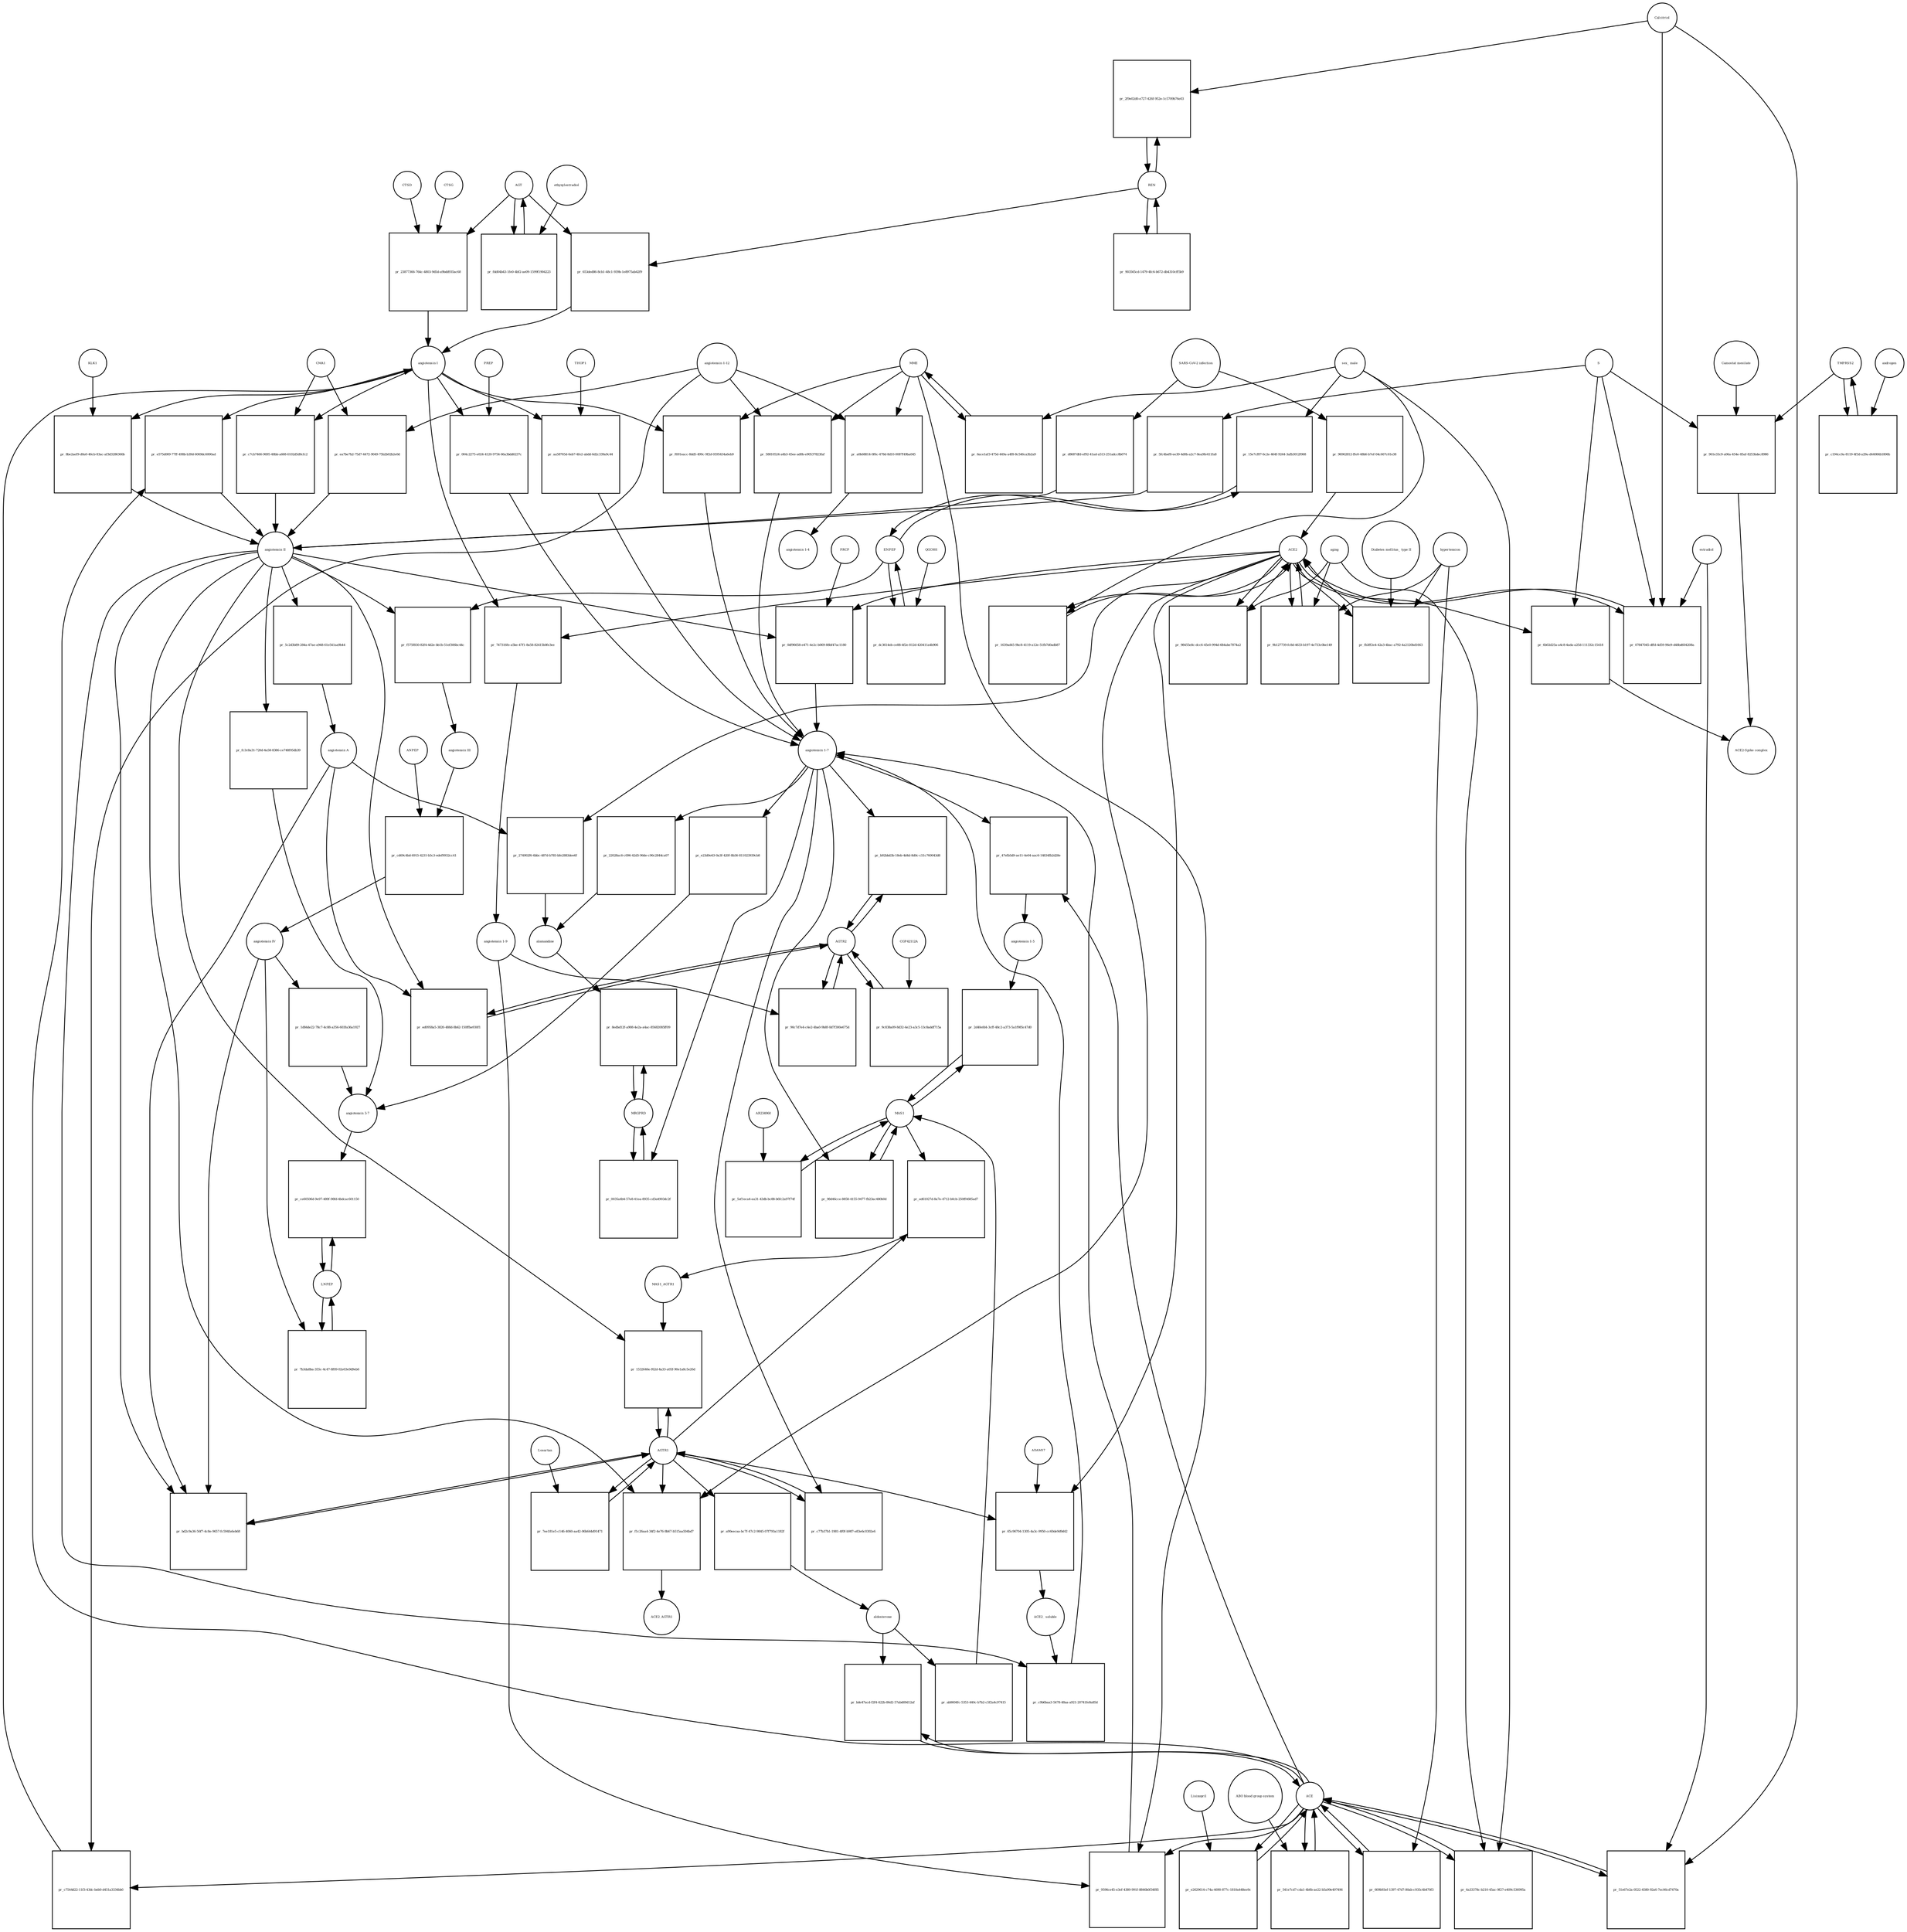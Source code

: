 strict digraph  {
"angiotensin I" [annotation="urn_miriam_obo.chebi_CHEBI%3A2718", bipartite=0, cls="simple chemical", fontsize=4, label="angiotensin I", shape=circle];
"pr_e575d009-77ff-498b-b39d-6069dc6000ad" [annotation="", bipartite=1, cls=process, fontsize=4, label="pr_e575d009-77ff-498b-b39d-6069dc6000ad", shape=square];
"angiotensin II" [annotation="urn_miriam_obo.chebi_CHEBI%3A48432", bipartite=0, cls="simple chemical", fontsize=4, label="angiotensin II", shape=circle];
ACE [annotation="urn_miriam_hgnc_HGNC%3A2707", bipartite=0, cls=macromolecule, fontsize=4, label=ACE, shape=circle];
"pr_747316fe-a5be-47f1-8a58-82415b0fe3ee" [annotation="", bipartite=1, cls=process, fontsize=4, label="pr_747316fe-a5be-47f1-8a58-82415b0fe3ee", shape=square];
"angiotensin 1-9" [annotation="urn_miriam_obo.chebi_CHEBI%3A80128", bipartite=0, cls="simple chemical", fontsize=4, label="angiotensin 1-9", shape=circle];
ACE2 [annotation="urn_miriam_hgnc_HGNC%3A13557", bipartite=0, cls=macromolecule, fontsize=4, label=ACE2, shape=circle];
"pr_9596ce45-e3ef-4389-991f-8846b0f34f85" [annotation="", bipartite=1, cls=process, fontsize=4, label="pr_9596ce45-e3ef-4389-991f-8846b0f34f85", shape=square];
"angiotensin 1-7" [annotation="urn_miriam_obo.chebi_CHEBI%3A55438", bipartite=0, cls="simple chemical", fontsize=4, label="angiotensin 1-7", shape=circle];
MME [annotation="", bipartite=0, cls=macromolecule, fontsize=4, label=MME, shape=circle];
"pr_0df96658-e471-4e2c-b069-88bf47ac1180" [annotation="", bipartite=1, cls=process, fontsize=4, label="pr_0df96658-e471-4e2c-b069-88bf47ac1180", shape=square];
PRCP [annotation="urn_miriam_hgnc_HGNC%3A9344", bipartite=0, cls=macromolecule, fontsize=4, label=PRCP, shape=circle];
"pr_47efb5d9-ae11-4e04-aac6-14834fb2d28e" [annotation="", bipartite=1, cls=process, fontsize=4, label="pr_47efb5d9-ae11-4e04-aac6-14834fb2d28e", shape=square];
"angiotensin 1-5" [annotation="urn_miriam_obo.chebi_CHEBI%3A80129", bipartite=0, cls="simple chemical", fontsize=4, label="angiotensin 1-5", shape=circle];
REN [annotation="urn_miriam_hgnc_HGNC%3A9958", bipartite=0, cls=macromolecule, fontsize=4, label=REN, shape=circle];
"pr_2f9e02d0-e727-426f-952e-1c5709b76e03" [annotation="", bipartite=1, cls="omitted process", fontsize=4, label="pr_2f9e02d0-e727-426f-952e-1c5709b76e03", shape=square];
Calcitriol [annotation="urn_miriam_obo.chebi_CHEBI%3A17823", bipartite=0, cls="simple chemical", fontsize=4, label=Calcitriol, shape=circle];
AGT [annotation="urn_miriam_hgnc_HGNC%3A333", bipartite=0, cls=macromolecule, fontsize=4, label=AGT, shape=circle];
"pr_653ded86-8cb1-48c1-939b-1e8975ab42f9" [annotation="", bipartite=1, cls=process, fontsize=4, label="pr_653ded86-8cb1-48c1-939b-1e8975ab42f9", shape=square];
"pr_f691eacc-8dd5-499c-9f2d-0595434a6eb9" [annotation="", bipartite=1, cls=process, fontsize=4, label="pr_f691eacc-8dd5-499c-9f2d-0595434a6eb9", shape=square];
MAS1 [annotation="urn_miriam_hgnc_HGNC%3A6899", bipartite=0, cls=macromolecule, fontsize=4, label=MAS1, shape=circle];
"pr_2d40efd4-3cff-48c2-a373-5a1f985c47d0" [annotation="", bipartite=1, cls=process, fontsize=4, label="pr_2d40efd4-3cff-48c2-a373-5a1f985c47d0", shape=square];
"pr_22028ac6-c096-42d5-96de-c96c2844ca07" [annotation="", bipartite=1, cls=process, fontsize=4, label="pr_22028ac6-c096-42d5-96de-c96c2844ca07", shape=square];
alamandine [annotation="urn_miriam_pubchem.compound_44192273", bipartite=0, cls="simple chemical", fontsize=4, label=alamandine, shape=circle];
"pr_5c2d3b89-284a-47ae-a948-61e541aa9b44" [annotation="", bipartite=1, cls=process, fontsize=4, label="pr_5c2d3b89-284a-47ae-a948-61e541aa9b44", shape=square];
"angiotensin A" [annotation="urn_miriam_kegg.compound_C20970|urn_miriam_pubchem.compound_91691124", bipartite=0, cls="simple chemical", fontsize=4, label="angiotensin A", shape=circle];
"pr_274902f6-6bbc-487d-b785-bfe2883dee6f" [annotation="", bipartite=1, cls=process, fontsize=4, label="pr_274902f6-6bbc-487d-b785-bfe2883dee6f", shape=square];
"pr_f575f830-82f4-4d2e-bb1b-51ef306bc44c" [annotation="", bipartite=1, cls=process, fontsize=4, label="pr_f575f830-82f4-4d2e-bb1b-51ef306bc44c", shape=square];
"angiotensin III" [annotation="urn_miriam_obo.chebi_CHEBI%3A89666", bipartite=0, cls="simple chemical", fontsize=4, label="angiotensin III", shape=circle];
ENPEP [annotation="urn_miriam_hgnc_HGNC%3A3355", bipartite=0, cls=macromolecule, fontsize=4, label=ENPEP, shape=circle];
"pr_cd69c4bd-6915-4231-b5c3-edef9932cc41" [annotation="", bipartite=1, cls=process, fontsize=4, label="pr_cd69c4bd-6915-4231-b5c3-edef9932cc41", shape=square];
"angiotensin IV" [annotation="urn_miriam_obo.chebi_CHEBI%3A80127", bipartite=0, cls="simple chemical", fontsize=4, label="angiotensin IV", shape=circle];
"ANPEP " [annotation="urn_miriam_hgnc_HGNC%3A500", bipartite=0, cls=macromolecule, fontsize=4, label="ANPEP ", shape=circle];
AGTR2 [annotation="urn_miriam_hgnc_HGNC%3A338", bipartite=0, cls=macromolecule, fontsize=4, label=AGTR2, shape=circle];
"pr_9c838a09-8d32-4e23-a3c5-13c8addf715a" [annotation="", bipartite=1, cls=process, fontsize=4, label="pr_9c838a09-8d32-4e23-a3c5-13c8addf715a", shape=square];
CGP42112A [annotation="urn_miriam_obo.chebi_CHEBI%3A147302", bipartite=0, cls="simple chemical", fontsize=4, label=CGP42112A, shape=circle];
"pr_903565cd-1479-4fc6-b672-db4310cff5b9" [annotation="", bipartite=1, cls=process, fontsize=4, label="pr_903565cd-1479-4fc6-b672-db4310cff5b9", shape=square];
"pr_65c96704-1305-4a3c-9950-cc60de9d9d42" [annotation="", bipartite=1, cls=process, fontsize=4, label="pr_65c96704-1305-4a3c-9950-cc60de9d9d42", shape=square];
"ACE2_ soluble" [annotation="urn_miriam_hgnc.symbol_ACE2", bipartite=0, cls=macromolecule, fontsize=4, label="ACE2_ soluble", shape=circle];
ADAM17 [annotation="urn_miriam_hgnc_HGNC%3A195", bipartite=0, cls=macromolecule, fontsize=4, label=ADAM17, shape=circle];
AGTR1 [annotation="urn_miriam_hgnc_HGNC%3A336", bipartite=0, cls=macromolecule, fontsize=4, label=AGTR1, shape=circle];
"pr_ed0958a5-3820-488d-8b62-150ffbe930f1" [annotation="", bipartite=1, cls=process, fontsize=4, label="pr_ed0958a5-3820-488d-8b62-150ffbe930f1", shape=square];
MRGPRD [annotation="urn_miriam_hgnc_HGNC%3A29626", bipartite=0, cls=macromolecule, fontsize=4, label=MRGPRD, shape=circle];
"pr_8edbd12f-a908-4e2a-a4ac-85682085ff09" [annotation="", bipartite=1, cls=process, fontsize=4, label="pr_8edbd12f-a908-4e2a-a4ac-85682085ff09", shape=square];
"pr_c9b6baa3-5478-48aa-a921-20741fe8a85d" [annotation="", bipartite=1, cls=process, fontsize=4, label="pr_c9b6baa3-5478-48aa-a921-20741fe8a85d", shape=square];
"pr_1639ad45-9bc8-4119-a12e-51fb7d0adb87" [annotation="", bipartite=1, cls=process, fontsize=4, label="pr_1639ad45-9bc8-4119-a12e-51fb7d0adb87", shape=square];
"sex_ male" [annotation=urn_miriam_mesh_D008297, bipartite=0, cls=phenotype, fontsize=4, label="sex_ male", shape=circle];
"pr_5fc4bef8-ee30-4d0b-a2c7-8ea9fe411fa8" [annotation="", bipartite=1, cls=process, fontsize=4, label="pr_5fc4bef8-ee30-4d0b-a2c7-8ea9fe411fa8", shape=square];
S [annotation="urn_miriam_uniprot_P0DTC2|urn_miriam_uniprot_P59594", bipartite=0, cls=macromolecule, fontsize=4, label=S, shape=circle];
"pr_bd2c9a36-56f7-4c8e-9657-fc594fa6eb68" [annotation="", bipartite=1, cls=process, fontsize=4, label="pr_bd2c9a36-56f7-4c8e-9657-fc594fa6eb68", shape=square];
"pr_f1c26aa4-34f2-4e76-8b67-b515aa504bd7" [annotation="", bipartite=1, cls=process, fontsize=4, label="pr_f1c26aa4-34f2-4e76-8b67-b515aa504bd7", shape=square];
ACE2_AGTR1 [annotation=urn_miriam_pubmed_25225202, bipartite=0, cls=complex, fontsize=4, label=ACE2_AGTR1, shape=circle];
"pr_6b02d25a-a4c8-4ada-a25d-111332c15418" [annotation="", bipartite=1, cls=process, fontsize=4, label="pr_6b02d25a-a4c8-4ada-a25d-111332c15418", shape=square];
"ACE2-Spike complex" [annotation=urn_miriam_pubmed_32275855, bipartite=0, cls=complex, fontsize=4, label="ACE2-Spike complex", shape=circle];
"pr_d8687dfd-ef92-41ad-a513-251adcc8b074" [annotation="", bipartite=1, cls=process, fontsize=4, label="pr_d8687dfd-ef92-41ad-a513-251adcc8b074", shape=square];
"SARS-CoV-2 infection" [annotation="urn_miriam_taxonomy_2697049|urn_miriam_mesh_C000657245", bipartite=0, cls=phenotype, fontsize=4, label="SARS-CoV-2 infection", shape=circle];
"angiotensin 1-12" [annotation=urn_miriam_pubmed_27465904, bipartite=0, cls="simple chemical", fontsize=4, label="angiotensin 1-12", shape=circle];
"pr_ea7be7b2-75d7-4472-9049-75b2b02b2e0d" [annotation="", bipartite=1, cls=process, fontsize=4, label="pr_ea7be7b2-75d7-4472-9049-75b2b02b2e0d", shape=square];
CMA1 [annotation="urn_miriam_hgnc_HGNC%3A2097", bipartite=0, cls=macromolecule, fontsize=4, label=CMA1, shape=circle];
TMPRSS2 [annotation="urn_miriam_hgnc_HGNC%3A11876", bipartite=0, cls=macromolecule, fontsize=4, label=TMPRSS2, shape=circle];
"pr_c194cc0a-8119-4f3d-a29a-d44084b1806b" [annotation="", bipartite=1, cls="omitted process", fontsize=4, label="pr_c194cc0a-8119-4f3d-a29a-d44084b1806b", shape=square];
androgen [annotation="urn_miriam_obo.chebi_CHEBI%3A50113", bipartite=0, cls="simple chemical", fontsize=4, label=androgen, shape=circle];
"pr_a0b68814-0f6c-478d-8d10-0087f49ba045" [annotation="", bipartite=1, cls=process, fontsize=4, label="pr_a0b68814-0f6c-478d-8d10-0087f49ba045", shape=square];
"angiotensin 1-4" [annotation=urn_miriam_pubmed_22490446, bipartite=0, cls="simple chemical", fontsize=4, label="angiotensin 1-4", shape=circle];
"pr_ed61027d-8a7e-4712-b0cb-250ff4685ad7" [annotation="", bipartite=1, cls=process, fontsize=4, label="pr_ed61027d-8a7e-4712-b0cb-250ff4685ad7", shape=square];
MAS1_AGTR1 [annotation=urn_miriam_pubmed_15809376, bipartite=0, cls=complex, fontsize=4, label=MAS1_AGTR1, shape=circle];
"pr_1532646e-f62d-4a33-a05f-90e1a8c5e26d" [annotation="", bipartite=1, cls=process, fontsize=4, label="pr_1532646e-f62d-4a33-a05f-90e1a8c5e26d", shape=square];
"pr_e2629614-c74a-4690-877c-1810a448ee9c" [annotation="", bipartite=1, cls=process, fontsize=4, label="pr_e2629614-c74a-4690-877c-1810a448ee9c", shape=square];
Lisinopril [annotation="urn_miriam_obo.chebi_CHEBI%3A43755", bipartite=0, cls="simple chemical", fontsize=4, label=Lisinopril, shape=circle];
"pr_c7544d22-11f3-43dc-beb0-d451a3334bb0" [annotation="", bipartite=1, cls=process, fontsize=4, label="pr_c7544d22-11f3-43dc-beb0-d451a3334bb0", shape=square];
LNPEP [annotation="urn_miriam_hgnc_HGNC%3A6656", bipartite=0, cls=macromolecule, fontsize=4, label=LNPEP, shape=circle];
"pr_7b3da8ba-355c-4c47-8f09-02e03e9d9eb6" [annotation="", bipartite=1, cls=process, fontsize=4, label="pr_7b3da8ba-355c-4c47-8f09-02e03e9d9eb6", shape=square];
"pr_58810524-a4b3-45ee-ad0b-e90537823faf" [annotation="", bipartite=1, cls=process, fontsize=4, label="pr_58810524-a4b3-45ee-ad0b-e90537823faf", shape=square];
"pr_5ef1eca4-ea31-43db-bc88-b6fc2a97f74f" [annotation="", bipartite=1, cls=process, fontsize=4, label="pr_5ef1eca4-ea31-43db-bc88-b6fc2a97f74f", shape=square];
AR234960 [annotation="urn_miriam_pubchem.compound_146025955", bipartite=0, cls="simple chemical", fontsize=4, label=AR234960, shape=circle];
"pr_dc3614eb-ce88-4f2e-812d-420411a4b906" [annotation="", bipartite=1, cls=process, fontsize=4, label="pr_dc3614eb-ce88-4f2e-812d-420411a4b906", shape=square];
QGC001 [annotation=urn_miriam_pubmed_24337978, bipartite=0, cls="simple chemical", fontsize=4, label=QGC001, shape=circle];
"pr_23877366-764c-4803-9d5d-a9bdd935ac68" [annotation="", bipartite=1, cls=process, fontsize=4, label="pr_23877366-764c-4803-9d5d-a9bdd935ac68", shape=square];
CTSD [annotation="urn_miriam_hgnc_HGNC%3A2529", bipartite=0, cls=macromolecule, fontsize=4, label=CTSD, shape=circle];
CTSG [annotation="urn_miriam_hgnc_HGNC%3A2532", bipartite=0, cls=macromolecule, fontsize=4, label=CTSG, shape=circle];
"pr_c7cb7466-9695-48bb-a668-6102d5d9cfc2" [annotation="", bipartite=1, cls=process, fontsize=4, label="pr_c7cb7466-9695-48bb-a668-6102d5d9cfc2", shape=square];
"pr_8be2aef9-d0a0-46cb-83ac-af3d3286366b" [annotation="", bipartite=1, cls=process, fontsize=4, label="pr_8be2aef9-d0a0-46cb-83ac-af3d3286366b", shape=square];
KLK1 [annotation="urn_miriam_hgnc_HGNC%3A6357", bipartite=0, cls=macromolecule, fontsize=4, label=KLK1, shape=circle];
"pr_aa58765d-6eb7-4fe2-abdd-6d2c339a9c44" [annotation="", bipartite=1, cls=process, fontsize=4, label="pr_aa58765d-6eb7-4fe2-abdd-6d2c339a9c44", shape=square];
THOP1 [annotation="urn_miriam_hgnc_HGNC%3A11793", bipartite=0, cls=macromolecule, fontsize=4, label=THOP1, shape=circle];
"pr_004c2275-e024-4120-9754-66a3bdd6237c" [annotation="", bipartite=1, cls=process, fontsize=4, label="pr_004c2275-e024-4120-9754-66a3bdd6237c", shape=square];
PREP [annotation="urn_miriam_hgnc_HGNC%3A9358", bipartite=0, cls=macromolecule, fontsize=4, label=PREP, shape=circle];
"pr_7ee181e5-c146-4060-aa42-06b644d91471" [annotation="", bipartite=1, cls=process, fontsize=4, label="pr_7ee181e5-c146-4060-aa42-06b644d91471", shape=square];
Losartan [annotation="urn_miriam_obo.chebi_CHEBI%3A6541", bipartite=0, cls="simple chemical", fontsize=4, label=Losartan, shape=circle];
"pr_c77b37b1-1981-4f0f-b987-e83e6c0302e6" [annotation="", bipartite=1, cls=process, fontsize=4, label="pr_c77b37b1-1981-4f0f-b987-e83e6c0302e6", shape=square];
"pr_b92bbd3b-18eb-4d4d-8d0c-c51c760043d8" [annotation="", bipartite=1, cls=process, fontsize=4, label="pr_b92bbd3b-18eb-4d4d-8d0c-c51c760043d8", shape=square];
"pr_90c7d7e4-c4e2-4ba0-9b8f-0d7f300e675d" [annotation="", bipartite=1, cls=process, fontsize=4, label="pr_90c7d7e4-c4e2-4ba0-9b8f-0d7f300e675d", shape=square];
"pr_98d46cce-8858-4155-9477-fb23ac480b0d" [annotation="", bipartite=1, cls=process, fontsize=4, label="pr_98d46cce-8858-4155-9477-fb23ac480b0d", shape=square];
"pr_0035a4b4-57e8-41ea-8935-cd3a4903dc2f" [annotation="", bipartite=1, cls=process, fontsize=4, label="pr_0035a4b4-57e8-41ea-8935-cd3a4903dc2f", shape=square];
"pr_e23d0e63-0a3f-420f-8b36-811023939cb8" [annotation="", bipartite=1, cls=process, fontsize=4, label="pr_e23d0e63-0a3f-420f-8b36-811023939cb8", shape=square];
"angiotensin 3-7" [annotation=urn_miriam_pubmed_30934934, bipartite=0, cls="simple chemical", fontsize=4, label="angiotensin 3-7", shape=circle];
"pr_fc3c8a31-720d-4a58-8386-ce748f05db39" [annotation="", bipartite=1, cls=process, fontsize=4, label="pr_fc3c8a31-720d-4a58-8386-ce748f05db39", shape=square];
"pr_1d84de22-78c7-4c88-a356-603fa36a1927" [annotation="", bipartite=1, cls=process, fontsize=4, label="pr_1d84de22-78c7-4c88-a356-603fa36a1927", shape=square];
"pr_961e33c9-a06a-454e-85af-8253bdec8986" [annotation="", bipartite=1, cls="omitted process", fontsize=4, label="pr_961e33c9-a06a-454e-85af-8253bdec8986", shape=square];
"Camostat mesilate" [annotation="urn_miriam_obo.chebi_CHEBI%3A135632", bipartite=0, cls="simple chemical", fontsize=4, label="Camostat mesilate", shape=circle];
"pr_ce60506d-9e97-489f-98fd-4bdcac601150" [annotation="", bipartite=1, cls=process, fontsize=4, label="pr_ce60506d-9e97-489f-98fd-4bdcac601150", shape=square];
"pr_07847045-dffd-4d59-96e9-d48bd604208a" [annotation="", bipartite=1, cls="omitted process", fontsize=4, label="pr_07847045-dffd-4d59-96e9-d48bd604208a", shape=square];
estradiol [annotation="urn_miriam_obo.chebi_CHEBI%3A16469", bipartite=0, cls="simple chemical", fontsize=4, label=estradiol, shape=circle];
"pr_fdd04b43-1fe0-4bf2-ae09-1599f1904223" [annotation="", bipartite=1, cls="omitted process", fontsize=4, label="pr_fdd04b43-1fe0-4bf2-ae09-1599f1904223", shape=square];
ethynylestradiol [annotation="urn_miriam_obo.chebi_CHEBI%3A4903", bipartite=0, cls="simple chemical", fontsize=4, label=ethynylestradiol, shape=circle];
"pr_96962812-ffe0-48b6-b7ef-04c667c61e38" [annotation="", bipartite=1, cls=process, fontsize=4, label="pr_96962812-ffe0-48b6-b7ef-04c667c61e38", shape=square];
"pr_6a33378c-b210-45ac-9f27-e409c536995a" [annotation="", bipartite=1, cls=process, fontsize=4, label="pr_6a33378c-b210-45ac-9f27-e409c536995a", shape=square];
aging [annotation="urn_miriam_obo.go_GO%3A0007568", bipartite=0, cls=phenotype, fontsize=4, label=aging, shape=circle];
"pr_541e7cd7-cda1-4b0b-ae22-b5a99e497496" [annotation="", bipartite=1, cls=process, fontsize=4, label="pr_541e7cd7-cda1-4b0b-ae22-b5a99e497496", shape=square];
"ABO blood group system" [annotation=urn_miriam_mesh_D000017, bipartite=0, cls=phenotype, fontsize=4, label="ABO blood group system", shape=circle];
"pr_98455e8c-dcc6-45e0-994d-684abe7874a2" [annotation="", bipartite=1, cls="omitted process", fontsize=4, label="pr_98455e8c-dcc6-45e0-994d-684abe7874a2", shape=square];
"pr_9b127739-fc8d-4633-b197-4e733c0be149" [annotation="", bipartite=1, cls=process, fontsize=4, label="pr_9b127739-fc8d-4633-b197-4e733c0be149", shape=square];
hypertension [annotation=urn_miriam_mesh_D006973, bipartite=0, cls=phenotype, fontsize=4, label=hypertension, shape=circle];
"pr_15e7cf87-6c2e-464f-9244-3afb3012f068" [annotation="", bipartite=1, cls=process, fontsize=4, label="pr_15e7cf87-6c2e-464f-9244-3afb3012f068", shape=square];
"pr_6ace1af3-475d-449a-a4f8-8c546ca3b2a9" [annotation="", bipartite=1, cls=process, fontsize=4, label="pr_6ace1af3-475d-449a-a4f8-8c546ca3b2a9", shape=square];
"pr_bde47acd-f2f4-422b-86d2-57abd69d12af" [annotation="", bipartite=1, cls=process, fontsize=4, label="pr_bde47acd-f2f4-422b-86d2-57abd69d12af", shape=square];
aldosterone [annotation="urn_miriam_obo.chebi_CHEBI%3A27584", bipartite=0, cls="simple chemical", fontsize=4, label=aldosterone, shape=circle];
"pr_ab8604fc-5353-440c-b7b2-c5f2a4c97415" [annotation="", bipartite=1, cls=process, fontsize=4, label="pr_ab8604fc-5353-440c-b7b2-c5f2a4c97415", shape=square];
"pr_51e67e2a-0522-4580-92a6-7ec06cd7470a" [annotation="", bipartite=1, cls="omitted process", fontsize=4, label="pr_51e67e2a-0522-4580-92a6-7ec06cd7470a", shape=square];
"pr_a90eecaa-bc7f-47c2-9845-07f793a1182f" [annotation="", bipartite=1, cls=process, fontsize=4, label="pr_a90eecaa-bc7f-47c2-9845-07f793a1182f", shape=square];
"pr_fb3ff2e4-42a3-4bac-a792-4a2120bd1663" [annotation="", bipartite=1, cls="omitted process", fontsize=4, label="pr_fb3ff2e4-42a3-4bac-a792-4a2120bd1663", shape=square];
" Diabetes mellitus_ type II" [annotation=urn_miriam_mesh_D003924, bipartite=0, cls=phenotype, fontsize=4, label=" Diabetes mellitus_ type II", shape=circle];
"pr_609b93ef-1397-47d7-80ab-c935c4b470f3" [annotation="", bipartite=1, cls=process, fontsize=4, label="pr_609b93ef-1397-47d7-80ab-c935c4b470f3", shape=square];
"angiotensin I" -> "pr_e575d009-77ff-498b-b39d-6069dc6000ad"  [annotation="", interaction_type=consumption];
"angiotensin I" -> "pr_747316fe-a5be-47f1-8a58-82415b0fe3ee"  [annotation="", interaction_type=consumption];
"angiotensin I" -> "pr_f691eacc-8dd5-499c-9f2d-0595434a6eb9"  [annotation="", interaction_type=consumption];
"angiotensin I" -> "pr_c7cb7466-9695-48bb-a668-6102d5d9cfc2"  [annotation="", interaction_type=consumption];
"angiotensin I" -> "pr_8be2aef9-d0a0-46cb-83ac-af3d3286366b"  [annotation="", interaction_type=consumption];
"angiotensin I" -> "pr_aa58765d-6eb7-4fe2-abdd-6d2c339a9c44"  [annotation="", interaction_type=consumption];
"angiotensin I" -> "pr_004c2275-e024-4120-9754-66a3bdd6237c"  [annotation="", interaction_type=consumption];
"pr_e575d009-77ff-498b-b39d-6069dc6000ad" -> "angiotensin II"  [annotation="", interaction_type=production];
"angiotensin II" -> "pr_0df96658-e471-4e2c-b069-88bf47ac1180"  [annotation="", interaction_type=consumption];
"angiotensin II" -> "pr_5c2d3b89-284a-47ae-a948-61e541aa9b44"  [annotation="", interaction_type=consumption];
"angiotensin II" -> "pr_f575f830-82f4-4d2e-bb1b-51ef306bc44c"  [annotation="", interaction_type=consumption];
"angiotensin II" -> "pr_ed0958a5-3820-488d-8b62-150ffbe930f1"  [annotation="urn_miriam_pubmed_17630322|urn_miriam_taxonomy_9606|urn_miriam_pubmed_17138938", interaction_type=stimulation];
"angiotensin II" -> "pr_c9b6baa3-5478-48aa-a921-20741fe8a85d"  [annotation="", interaction_type=consumption];
"angiotensin II" -> "pr_bd2c9a36-56f7-4c8e-9657-fc594fa6eb68"  [annotation="urn_miriam_pubmed_26497614|urn_miriam_taxonomy_10116|urn_miriam_pubmed_17630322|urn_miriam_pubmed_32333398|urn_miriam_pubmed_17138938|urn_miriam_taxonomy_9606", interaction_type=stimulation];
"angiotensin II" -> "pr_f1c26aa4-34f2-4e76-8b67-b515aa504bd7"  [annotation="urn_miriam_pubmed_25225202|urn_miriam_taxonomy_9606", interaction_type=inhibition];
"angiotensin II" -> "pr_1532646e-f62d-4a33-a05f-90e1a8c5e26d"  [annotation="urn_miriam_pubmed_15809376|urn_miriam_taxonomy_9606", interaction_type=stimulation];
"angiotensin II" -> "pr_fc3c8a31-720d-4a58-8386-ce748f05db39"  [annotation="", interaction_type=consumption];
ACE -> "pr_e575d009-77ff-498b-b39d-6069dc6000ad"  [annotation="urn_miriam_taxonomy_9606|urn_miriam_pubmed_10969042", interaction_type=catalysis];
ACE -> "pr_9596ce45-e3ef-4389-991f-8846b0f34f85"  [annotation="urn_miriam_pubmed_15283675|urn_miriam_taxonomy_9606", interaction_type=catalysis];
ACE -> "pr_47efb5d9-ae11-4e04-aac6-14834fb2d28e"  [annotation="urn_miriam_pubmed_10969042|urn_miriam_taxonomy_9606", interaction_type=catalysis];
ACE -> "pr_e2629614-c74a-4690-877c-1810a448ee9c"  [annotation="", interaction_type=consumption];
ACE -> "pr_c7544d22-11f3-43dc-beb0-d451a3334bb0"  [annotation="urn_miriam_pubmed_22490446|urn_miriam_taxonomy_10116", interaction_type=catalysis];
ACE -> "pr_6a33378c-b210-45ac-9f27-e409c536995a"  [annotation="", interaction_type=consumption];
ACE -> "pr_541e7cd7-cda1-4b0b-ae22-b5a99e497496"  [annotation="", interaction_type=consumption];
ACE -> "pr_bde47acd-f2f4-422b-86d2-57abd69d12af"  [annotation="", interaction_type=consumption];
ACE -> "pr_51e67e2a-0522-4580-92a6-7ec06cd7470a"  [annotation="", interaction_type=consumption];
ACE -> "pr_609b93ef-1397-47d7-80ab-c935c4b470f3"  [annotation="", interaction_type=consumption];
"pr_747316fe-a5be-47f1-8a58-82415b0fe3ee" -> "angiotensin 1-9"  [annotation="", interaction_type=production];
"angiotensin 1-9" -> "pr_9596ce45-e3ef-4389-991f-8846b0f34f85"  [annotation="", interaction_type=consumption];
"angiotensin 1-9" -> "pr_90c7d7e4-c4e2-4ba0-9b8f-0d7f300e675d"  [annotation="urn_miriam_pubmed_30048754|urn_miriam_taxonomy_10116", interaction_type=stimulation];
ACE2 -> "pr_747316fe-a5be-47f1-8a58-82415b0fe3ee"  [annotation="urn_miriam_pubmed_10969042|urn_miriam_taxonomy_9606", interaction_type=catalysis];
ACE2 -> "pr_0df96658-e471-4e2c-b069-88bf47ac1180"  [annotation="urn_miriam_taxonomy_10090|urn_miriam_pubmed_23392115", interaction_type=catalysis];
ACE2 -> "pr_274902f6-6bbc-487d-b785-bfe2883dee6f"  [annotation="urn_miriam_pubmed_23446738|urn_miriam_taxonomy_9606", interaction_type=catalysis];
ACE2 -> "pr_65c96704-1305-4a3c-9950-cc60de9d9d42"  [annotation="", interaction_type=consumption];
ACE2 -> "pr_1639ad45-9bc8-4119-a12e-51fb7d0adb87"  [annotation="", interaction_type=consumption];
ACE2 -> "pr_f1c26aa4-34f2-4e76-8b67-b515aa504bd7"  [annotation="", interaction_type=consumption];
ACE2 -> "pr_6b02d25a-a4c8-4ada-a25d-111332c15418"  [annotation="", interaction_type=consumption];
ACE2 -> "pr_07847045-dffd-4d59-96e9-d48bd604208a"  [annotation="", interaction_type=consumption];
ACE2 -> "pr_98455e8c-dcc6-45e0-994d-684abe7874a2"  [annotation="", interaction_type=consumption];
ACE2 -> "pr_9b127739-fc8d-4633-b197-4e733c0be149"  [annotation="", interaction_type=consumption];
ACE2 -> "pr_fb3ff2e4-42a3-4bac-a792-4a2120bd1663"  [annotation="", interaction_type=consumption];
"pr_9596ce45-e3ef-4389-991f-8846b0f34f85" -> "angiotensin 1-7"  [annotation="", interaction_type=production];
"angiotensin 1-7" -> "pr_47efb5d9-ae11-4e04-aac6-14834fb2d28e"  [annotation="", interaction_type=consumption];
"angiotensin 1-7" -> "pr_22028ac6-c096-42d5-96de-c96c2844ca07"  [annotation="", interaction_type=consumption];
"angiotensin 1-7" -> "pr_c77b37b1-1981-4f0f-b987-e83e6c0302e6"  [annotation="urn_miriam_pubmed_29928987|urn_miriam_taxonomy_9606", interaction_type=inhibition];
"angiotensin 1-7" -> "pr_b92bbd3b-18eb-4d4d-8d0c-c51c760043d8"  [annotation="urn_miriam_pubmed_15767466|urn_miriam_taxonomy_10116", interaction_type=stimulation];
"angiotensin 1-7" -> "pr_98d46cce-8858-4155-9477-fb23ac480b0d"  [annotation="urn_miriam_pubmed_27217404|urn_miriam_taxonomy_9606", interaction_type=stimulation];
"angiotensin 1-7" -> "pr_0035a4b4-57e8-41ea-8935-cd3a4903dc2f"  [annotation="urn_miriam_pubmed_27217404|urn_miriam_taxonomy_9606", interaction_type=stimulation];
"angiotensin 1-7" -> "pr_e23d0e63-0a3f-420f-8b36-811023939cb8"  [annotation="", interaction_type=consumption];
MME -> "pr_9596ce45-e3ef-4389-991f-8846b0f34f85"  [annotation="urn_miriam_pubmed_15283675|urn_miriam_taxonomy_9606", interaction_type=catalysis];
MME -> "pr_f691eacc-8dd5-499c-9f2d-0595434a6eb9"  [annotation="urn_miriam_taxonomy_9606|urn_miriam_pubmed_15283675", interaction_type=catalysis];
MME -> "pr_a0b68814-0f6c-478d-8d10-0087f49ba045"  [annotation="urn_miriam_pubmed_22490446|urn_miriam_taxonomy_10116", interaction_type=catalysis];
MME -> "pr_58810524-a4b3-45ee-ad0b-e90537823faf"  [annotation="urn_miriam_pubmed_22490446|urn_miriam_taxonomy_10116", interaction_type=catalysis];
MME -> "pr_6ace1af3-475d-449a-a4f8-8c546ca3b2a9"  [annotation="", interaction_type=consumption];
"pr_0df96658-e471-4e2c-b069-88bf47ac1180" -> "angiotensin 1-7"  [annotation="", interaction_type=production];
PRCP -> "pr_0df96658-e471-4e2c-b069-88bf47ac1180"  [annotation="urn_miriam_taxonomy_10090|urn_miriam_pubmed_23392115", interaction_type=catalysis];
"pr_47efb5d9-ae11-4e04-aac6-14834fb2d28e" -> "angiotensin 1-5"  [annotation="", interaction_type=production];
"angiotensin 1-5" -> "pr_2d40efd4-3cff-48c2-a373-5a1f985c47d0"  [annotation="urn_miriam_pubmed_27660028|urn_miriam_taxonomy_10116", interaction_type=stimulation];
REN -> "pr_2f9e02d0-e727-426f-952e-1c5709b76e03"  [annotation="", interaction_type=consumption];
REN -> "pr_653ded86-8cb1-48c1-939b-1e8975ab42f9"  [annotation="urn_miriam_pubmed_10585461|urn_miriam_taxonomy_9606", interaction_type=catalysis];
REN -> "pr_903565cd-1479-4fc6-b672-db4310cff5b9"  [annotation="", interaction_type=consumption];
"pr_2f9e02d0-e727-426f-952e-1c5709b76e03" -> REN  [annotation="", interaction_type=production];
Calcitriol -> "pr_2f9e02d0-e727-426f-952e-1c5709b76e03"  [annotation="urn_miriam_pubmed_12122115|urn_miriam_taxonomy_10090", interaction_type=inhibition];
Calcitriol -> "pr_07847045-dffd-4d59-96e9-d48bd604208a"  [annotation="urn_miriam_pubmed_32432918|urn_miriam_taxonomy_9606|urn_miriam_pubmed_19864379|urn_miriam_uniprot_P59594|urn_miriam_pubmed_26562171|urn_miriam_pubmed_28944831|urn_miriam_taxonomy_10116", interaction_type=stimulation];
Calcitriol -> "pr_51e67e2a-0522-4580-92a6-7ec06cd7470a"  [annotation="urn_miriam_pubmed_26562171|urn_miriam_taxonomy_9606|urn_miriam_pubmed_28944831|urn_miriam_taxonomy_10116", interaction_type=inhibition];
AGT -> "pr_653ded86-8cb1-48c1-939b-1e8975ab42f9"  [annotation="", interaction_type=consumption];
AGT -> "pr_23877366-764c-4803-9d5d-a9bdd935ac68"  [annotation="", interaction_type=consumption];
AGT -> "pr_fdd04b43-1fe0-4bf2-ae09-1599f1904223"  [annotation="", interaction_type=consumption];
"pr_653ded86-8cb1-48c1-939b-1e8975ab42f9" -> "angiotensin I"  [annotation="", interaction_type=production];
"pr_f691eacc-8dd5-499c-9f2d-0595434a6eb9" -> "angiotensin 1-7"  [annotation="", interaction_type=production];
MAS1 -> "pr_2d40efd4-3cff-48c2-a373-5a1f985c47d0"  [annotation="", interaction_type=consumption];
MAS1 -> "pr_ed61027d-8a7e-4712-b0cb-250ff4685ad7"  [annotation="", interaction_type=consumption];
MAS1 -> "pr_5ef1eca4-ea31-43db-bc88-b6fc2a97f74f"  [annotation="", interaction_type=consumption];
MAS1 -> "pr_98d46cce-8858-4155-9477-fb23ac480b0d"  [annotation="", interaction_type=consumption];
"pr_2d40efd4-3cff-48c2-a373-5a1f985c47d0" -> MAS1  [annotation="", interaction_type=production];
"pr_22028ac6-c096-42d5-96de-c96c2844ca07" -> alamandine  [annotation="", interaction_type=production];
alamandine -> "pr_8edbd12f-a908-4e2a-a4ac-85682085ff09"  [annotation="urn_miriam_pubmed_23446738|urn_miriam_taxonomy_9606", interaction_type=stimulation];
"pr_5c2d3b89-284a-47ae-a948-61e541aa9b44" -> "angiotensin A"  [annotation="", interaction_type=production];
"angiotensin A" -> "pr_274902f6-6bbc-487d-b785-bfe2883dee6f"  [annotation="", interaction_type=consumption];
"angiotensin A" -> "pr_ed0958a5-3820-488d-8b62-150ffbe930f1"  [annotation="urn_miriam_pubmed_17630322|urn_miriam_taxonomy_9606|urn_miriam_pubmed_17138938", interaction_type=stimulation];
"angiotensin A" -> "pr_bd2c9a36-56f7-4c8e-9657-fc594fa6eb68"  [annotation="urn_miriam_pubmed_26497614|urn_miriam_taxonomy_10116|urn_miriam_pubmed_17630322|urn_miriam_pubmed_32333398|urn_miriam_pubmed_17138938|urn_miriam_taxonomy_9606", interaction_type=stimulation];
"pr_274902f6-6bbc-487d-b785-bfe2883dee6f" -> alamandine  [annotation="", interaction_type=production];
"pr_f575f830-82f4-4d2e-bb1b-51ef306bc44c" -> "angiotensin III"  [annotation="", interaction_type=production];
"angiotensin III" -> "pr_cd69c4bd-6915-4231-b5c3-edef9932cc41"  [annotation="", interaction_type=consumption];
ENPEP -> "pr_f575f830-82f4-4d2e-bb1b-51ef306bc44c"  [annotation="urn_miriam_pubmed_8876246|urn_miriam_taxonomy_10090", interaction_type=catalysis];
ENPEP -> "pr_dc3614eb-ce88-4f2e-812d-420411a4b906"  [annotation="", interaction_type=consumption];
ENPEP -> "pr_15e7cf87-6c2e-464f-9244-3afb3012f068"  [annotation="", interaction_type=consumption];
"pr_cd69c4bd-6915-4231-b5c3-edef9932cc41" -> "angiotensin IV"  [annotation="", interaction_type=production];
"angiotensin IV" -> "pr_bd2c9a36-56f7-4c8e-9657-fc594fa6eb68"  [annotation="urn_miriam_pubmed_26497614|urn_miriam_taxonomy_10116|urn_miriam_pubmed_17630322|urn_miriam_pubmed_32333398|urn_miriam_pubmed_17138938|urn_miriam_taxonomy_9606", interaction_type=stimulation];
"angiotensin IV" -> "pr_7b3da8ba-355c-4c47-8f09-02e03e9d9eb6"  [annotation="urn_miriam_pubmed_11707427|urn_miriam_taxonomy_9606", interaction_type=stimulation];
"angiotensin IV" -> "pr_1d84de22-78c7-4c88-a356-603fa36a1927"  [annotation="", interaction_type=consumption];
"ANPEP " -> "pr_cd69c4bd-6915-4231-b5c3-edef9932cc41"  [annotation="urn_miriam_pubmed_8876246|urn_miriam_taxonomy_10090", interaction_type=catalysis];
AGTR2 -> "pr_9c838a09-8d32-4e23-a3c5-13c8addf715a"  [annotation="", interaction_type=consumption];
AGTR2 -> "pr_ed0958a5-3820-488d-8b62-150ffbe930f1"  [annotation="", interaction_type=consumption];
AGTR2 -> "pr_b92bbd3b-18eb-4d4d-8d0c-c51c760043d8"  [annotation="", interaction_type=consumption];
AGTR2 -> "pr_90c7d7e4-c4e2-4ba0-9b8f-0d7f300e675d"  [annotation="", interaction_type=consumption];
"pr_9c838a09-8d32-4e23-a3c5-13c8addf715a" -> AGTR2  [annotation="", interaction_type=production];
CGP42112A -> "pr_9c838a09-8d32-4e23-a3c5-13c8addf715a"  [annotation="urn_miriam_pubmed_25014541|urn_miriam_taxonomy_9606", interaction_type=stimulation];
"pr_903565cd-1479-4fc6-b672-db4310cff5b9" -> REN  [annotation="", interaction_type=production];
"pr_65c96704-1305-4a3c-9950-cc60de9d9d42" -> "ACE2_ soluble"  [annotation="", interaction_type=production];
"ACE2_ soluble" -> "pr_c9b6baa3-5478-48aa-a921-20741fe8a85d"  [annotation="urn_miriam_pubmed_28512108|urn_miriam_taxonomy_9606", interaction_type=stimulation];
ADAM17 -> "pr_65c96704-1305-4a3c-9950-cc60de9d9d42"  [annotation="urn_miriam_pubmed_24227843|urn_miriam_taxonomy_9606|urn_miriam_pubmed_32333398|urn_miriam_pubmed_28512108", interaction_type=catalysis];
AGTR1 -> "pr_65c96704-1305-4a3c-9950-cc60de9d9d42"  [annotation="urn_miriam_pubmed_24227843|urn_miriam_taxonomy_9606|urn_miriam_pubmed_32333398|urn_miriam_pubmed_28512108", interaction_type=stimulation];
AGTR1 -> "pr_bd2c9a36-56f7-4c8e-9657-fc594fa6eb68"  [annotation="", interaction_type=consumption];
AGTR1 -> "pr_f1c26aa4-34f2-4e76-8b67-b515aa504bd7"  [annotation="", interaction_type=consumption];
AGTR1 -> "pr_ed61027d-8a7e-4712-b0cb-250ff4685ad7"  [annotation="", interaction_type=consumption];
AGTR1 -> "pr_1532646e-f62d-4a33-a05f-90e1a8c5e26d"  [annotation="", interaction_type=consumption];
AGTR1 -> "pr_7ee181e5-c146-4060-aa42-06b644d91471"  [annotation="", interaction_type=consumption];
AGTR1 -> "pr_c77b37b1-1981-4f0f-b987-e83e6c0302e6"  [annotation="", interaction_type=consumption];
AGTR1 -> "pr_a90eecaa-bc7f-47c2-9845-07f793a1182f"  [annotation="urn_miriam_pubmed_1338730|urn_miriam_taxonomy_10116", interaction_type=stimulation];
"pr_ed0958a5-3820-488d-8b62-150ffbe930f1" -> AGTR2  [annotation="", interaction_type=production];
MRGPRD -> "pr_8edbd12f-a908-4e2a-a4ac-85682085ff09"  [annotation="", interaction_type=consumption];
MRGPRD -> "pr_0035a4b4-57e8-41ea-8935-cd3a4903dc2f"  [annotation="", interaction_type=consumption];
"pr_8edbd12f-a908-4e2a-a4ac-85682085ff09" -> MRGPRD  [annotation="", interaction_type=production];
"pr_c9b6baa3-5478-48aa-a921-20741fe8a85d" -> "angiotensin 1-7"  [annotation="", interaction_type=production];
"pr_1639ad45-9bc8-4119-a12e-51fb7d0adb87" -> ACE2  [annotation="", interaction_type=production];
"sex_ male" -> "pr_1639ad45-9bc8-4119-a12e-51fb7d0adb87"  [annotation="urn_miriam_pubmed_26171856|urn_miriam_taxonomy_10116|urn_miriam_pubmed_26010093", interaction_type=stimulation];
"sex_ male" -> "pr_6a33378c-b210-45ac-9f27-e409c536995a"  [annotation="urn_miriam_taxonomy_9606|urn_miriam_pubmed_28174624", interaction_type=inhibition];
"sex_ male" -> "pr_15e7cf87-6c2e-464f-9244-3afb3012f068"  [annotation="urn_miriam_pubmed_28174624|urn_miriam_taxonomy_9606", interaction_type=inhibition];
"sex_ male" -> "pr_6ace1af3-475d-449a-a4f8-8c546ca3b2a9"  [annotation="urn_miriam_pubmed_28174624|urn_miriam_taxonomy_9606", interaction_type=stimulation];
"pr_5fc4bef8-ee30-4d0b-a2c7-8ea9fe411fa8" -> "angiotensin II"  [annotation="", interaction_type=production];
S -> "pr_5fc4bef8-ee30-4d0b-a2c7-8ea9fe411fa8"  [annotation="urn_miriam_pubmed_16007097|urn_miriam_taxonomy_10090|urn_miriam_uniprot_P59594|urn_miriam_pubmed_19375596|urn_miriam_taxonomy_9606", interaction_type=stimulation];
S -> "pr_6b02d25a-a4c8-4ada-a25d-111332c15418"  [annotation="", interaction_type=consumption];
S -> "pr_961e33c9-a06a-454e-85af-8253bdec8986"  [annotation="", interaction_type=consumption];
S -> "pr_07847045-dffd-4d59-96e9-d48bd604208a"  [annotation="urn_miriam_pubmed_32432918|urn_miriam_taxonomy_9606|urn_miriam_pubmed_19864379|urn_miriam_uniprot_P59594|urn_miriam_pubmed_26562171|urn_miriam_pubmed_28944831|urn_miriam_taxonomy_10116", interaction_type=inhibition];
"pr_bd2c9a36-56f7-4c8e-9657-fc594fa6eb68" -> AGTR1  [annotation="", interaction_type=production];
"pr_f1c26aa4-34f2-4e76-8b67-b515aa504bd7" -> ACE2_AGTR1  [annotation="", interaction_type=production];
"pr_6b02d25a-a4c8-4ada-a25d-111332c15418" -> "ACE2-Spike complex"  [annotation="", interaction_type=production];
"pr_d8687dfd-ef92-41ad-a513-251adcc8b074" -> "angiotensin II"  [annotation="", interaction_type=production];
"SARS-CoV-2 infection" -> "pr_d8687dfd-ef92-41ad-a513-251adcc8b074"  [annotation="urn_miriam_pubmed_32048163|urn_miriam_taxonomy_9606", interaction_type=stimulation];
"SARS-CoV-2 infection" -> "pr_96962812-ffe0-48b6-b7ef-04c667c61e38"  [annotation="urn_miriam_pubmed_32408336|urn_miriam_taxonomy_9606", interaction_type=inhibition];
"angiotensin 1-12" -> "pr_ea7be7b2-75d7-4472-9049-75b2b02b2e0d"  [annotation="", interaction_type=consumption];
"angiotensin 1-12" -> "pr_a0b68814-0f6c-478d-8d10-0087f49ba045"  [annotation="", interaction_type=consumption];
"angiotensin 1-12" -> "pr_c7544d22-11f3-43dc-beb0-d451a3334bb0"  [annotation="", interaction_type=consumption];
"angiotensin 1-12" -> "pr_58810524-a4b3-45ee-ad0b-e90537823faf"  [annotation="", interaction_type=consumption];
"pr_ea7be7b2-75d7-4472-9049-75b2b02b2e0d" -> "angiotensin II"  [annotation="", interaction_type=production];
CMA1 -> "pr_ea7be7b2-75d7-4472-9049-75b2b02b2e0d"  [annotation="urn_miriam_pubmed_22180785|urn_miriam_taxonomy_9606", interaction_type=catalysis];
CMA1 -> "pr_c7cb7466-9695-48bb-a668-6102d5d9cfc2"  [annotation="urn_miriam_pubmed_2266130|urn_miriam_taxonomy_9606", interaction_type=catalysis];
TMPRSS2 -> "pr_c194cc0a-8119-4f3d-a29a-d44084b1806b"  [annotation="", interaction_type=consumption];
TMPRSS2 -> "pr_961e33c9-a06a-454e-85af-8253bdec8986"  [annotation="urn_miriam_pubmed_32142651|urn_miriam_taxonomy_9606|urn_miriam_uniprot_P0DTC2", interaction_type=stimulation];
"pr_c194cc0a-8119-4f3d-a29a-d44084b1806b" -> TMPRSS2  [annotation="", interaction_type=production];
androgen -> "pr_c194cc0a-8119-4f3d-a29a-d44084b1806b"  [annotation="urn_miriam_pubmed_10485450|urn_miriam_taxonomy_9606", interaction_type=stimulation];
"pr_a0b68814-0f6c-478d-8d10-0087f49ba045" -> "angiotensin 1-4"  [annotation="", interaction_type=production];
"pr_ed61027d-8a7e-4712-b0cb-250ff4685ad7" -> MAS1_AGTR1  [annotation="", interaction_type=production];
MAS1_AGTR1 -> "pr_1532646e-f62d-4a33-a05f-90e1a8c5e26d"  [annotation="urn_miriam_pubmed_15809376|urn_miriam_taxonomy_9606", interaction_type=inhibition];
"pr_1532646e-f62d-4a33-a05f-90e1a8c5e26d" -> AGTR1  [annotation="", interaction_type=production];
"pr_e2629614-c74a-4690-877c-1810a448ee9c" -> ACE  [annotation="", interaction_type=production];
Lisinopril -> "pr_e2629614-c74a-4690-877c-1810a448ee9c"  [annotation="urn_miriam_pubmed_2550696|urn_miriam_taxonomy_9606", interaction_type=inhibition];
"pr_c7544d22-11f3-43dc-beb0-d451a3334bb0" -> "angiotensin I"  [annotation="", interaction_type=production];
LNPEP -> "pr_7b3da8ba-355c-4c47-8f09-02e03e9d9eb6"  [annotation="", interaction_type=consumption];
LNPEP -> "pr_ce60506d-9e97-489f-98fd-4bdcac601150"  [annotation="", interaction_type=consumption];
"pr_7b3da8ba-355c-4c47-8f09-02e03e9d9eb6" -> LNPEP  [annotation="", interaction_type=production];
"pr_58810524-a4b3-45ee-ad0b-e90537823faf" -> "angiotensin 1-7"  [annotation="", interaction_type=production];
"pr_5ef1eca4-ea31-43db-bc88-b6fc2a97f74f" -> MAS1  [annotation="", interaction_type=production];
AR234960 -> "pr_5ef1eca4-ea31-43db-bc88-b6fc2a97f74f"  [annotation="urn_miriam_pubmed_29287092|urn_miriam_taxonomy_9606", interaction_type=stimulation];
"pr_dc3614eb-ce88-4f2e-812d-420411a4b906" -> ENPEP  [annotation="", interaction_type=production];
QGC001 -> "pr_dc3614eb-ce88-4f2e-812d-420411a4b906"  [annotation="urn_miriam_pubmed_22710644|urn_miriam_taxonomy_10116", interaction_type=inhibition];
"pr_23877366-764c-4803-9d5d-a9bdd935ac68" -> "angiotensin I"  [annotation="", interaction_type=production];
CTSD -> "pr_23877366-764c-4803-9d5d-a9bdd935ac68"  [annotation="urn_miriam_pubmed_6172448|urn_miriam_taxonomy_9606", interaction_type=catalysis];
CTSG -> "pr_23877366-764c-4803-9d5d-a9bdd935ac68"  [annotation="urn_miriam_pubmed_6172448|urn_miriam_taxonomy_9606", interaction_type=catalysis];
"pr_c7cb7466-9695-48bb-a668-6102d5d9cfc2" -> "angiotensin II"  [annotation="", interaction_type=production];
"pr_8be2aef9-d0a0-46cb-83ac-af3d3286366b" -> "angiotensin II"  [annotation="", interaction_type=production];
KLK1 -> "pr_8be2aef9-d0a0-46cb-83ac-af3d3286366b"  [annotation="urn_miriam_taxonomy_9823|urn_miriam_pubmed_6555043", interaction_type=catalysis];
"pr_aa58765d-6eb7-4fe2-abdd-6d2c339a9c44" -> "angiotensin 1-7"  [annotation="", interaction_type=production];
THOP1 -> "pr_aa58765d-6eb7-4fe2-abdd-6d2c339a9c44"  [annotation="urn_miriam_pubmed_24041943|urn_miriam_taxonomy_10116", interaction_type=catalysis];
"pr_004c2275-e024-4120-9754-66a3bdd6237c" -> "angiotensin 1-7"  [annotation="", interaction_type=production];
PREP -> "pr_004c2275-e024-4120-9754-66a3bdd6237c"  [annotation="urn_miriam_pubmed_1310484|urn_miriam_taxonomy_9606", interaction_type=catalysis];
"pr_7ee181e5-c146-4060-aa42-06b644d91471" -> AGTR1  [annotation="", interaction_type=production];
Losartan -> "pr_7ee181e5-c146-4060-aa42-06b644d91471"  [annotation="urn_miriam_pubmed_24530803|urn_miriam_taxonomy_8355", interaction_type=inhibition];
"pr_c77b37b1-1981-4f0f-b987-e83e6c0302e6" -> AGTR1  [annotation="", interaction_type=production];
"pr_b92bbd3b-18eb-4d4d-8d0c-c51c760043d8" -> AGTR2  [annotation="", interaction_type=production];
"pr_90c7d7e4-c4e2-4ba0-9b8f-0d7f300e675d" -> AGTR2  [annotation="", interaction_type=production];
"pr_98d46cce-8858-4155-9477-fb23ac480b0d" -> MAS1  [annotation="", interaction_type=production];
"pr_0035a4b4-57e8-41ea-8935-cd3a4903dc2f" -> MRGPRD  [annotation="", interaction_type=production];
"pr_e23d0e63-0a3f-420f-8b36-811023939cb8" -> "angiotensin 3-7"  [annotation="", interaction_type=production];
"angiotensin 3-7" -> "pr_ce60506d-9e97-489f-98fd-4bdcac601150"  [annotation="urn_miriam_pubmed_30934934|urn_miriam_taxonomy_40674", interaction_type=stimulation];
"pr_fc3c8a31-720d-4a58-8386-ce748f05db39" -> "angiotensin 3-7"  [annotation="", interaction_type=production];
"pr_1d84de22-78c7-4c88-a356-603fa36a1927" -> "angiotensin 3-7"  [annotation="", interaction_type=production];
"pr_961e33c9-a06a-454e-85af-8253bdec8986" -> "ACE2-Spike complex"  [annotation="", interaction_type=production];
"Camostat mesilate" -> "pr_961e33c9-a06a-454e-85af-8253bdec8986"  [annotation="urn_miriam_pubmed_32142651|urn_miriam_taxonomy_9606|urn_miriam_uniprot_P0DTC2", interaction_type=inhibition];
"pr_ce60506d-9e97-489f-98fd-4bdcac601150" -> LNPEP  [annotation="", interaction_type=production];
"pr_07847045-dffd-4d59-96e9-d48bd604208a" -> ACE2  [annotation="", interaction_type=production];
estradiol -> "pr_07847045-dffd-4d59-96e9-d48bd604208a"  [annotation="urn_miriam_pubmed_32432918|urn_miriam_taxonomy_9606|urn_miriam_pubmed_19864379|urn_miriam_uniprot_P59594|urn_miriam_pubmed_26562171|urn_miriam_pubmed_28944831|urn_miriam_taxonomy_10116", interaction_type=modulation];
estradiol -> "pr_51e67e2a-0522-4580-92a6-7ec06cd7470a"  [annotation="urn_miriam_pubmed_26562171|urn_miriam_taxonomy_9606|urn_miriam_pubmed_28944831|urn_miriam_taxonomy_10116", interaction_type=stimulation];
"pr_fdd04b43-1fe0-4bf2-ae09-1599f1904223" -> AGT  [annotation="", interaction_type=production];
ethynylestradiol -> "pr_fdd04b43-1fe0-4bf2-ae09-1599f1904223"  [annotation="urn_miriam_pubmed_8351287|urn_miriam_taxonomy_10116", interaction_type=stimulation];
"pr_96962812-ffe0-48b6-b7ef-04c667c61e38" -> ACE2  [annotation="", interaction_type=production];
"pr_6a33378c-b210-45ac-9f27-e409c536995a" -> ACE  [annotation="", interaction_type=production];
aging -> "pr_6a33378c-b210-45ac-9f27-e409c536995a"  [annotation="urn_miriam_taxonomy_9606|urn_miriam_pubmed_28174624", interaction_type=inhibition];
aging -> "pr_98455e8c-dcc6-45e0-994d-684abe7874a2"  [annotation="urn_miriam_pubmed_32432657|urn_miriam_taxonomy_9606", interaction_type=stimulation];
aging -> "pr_9b127739-fc8d-4633-b197-4e733c0be149"  [annotation="urn_miriam_pubmed_28174624|urn_miriam_taxonomy_9606|urn_miriam_pubmed_27965422", interaction_type=stimulation];
"pr_541e7cd7-cda1-4b0b-ae22-b5a99e497496" -> ACE  [annotation="", interaction_type=production];
"ABO blood group system" -> "pr_541e7cd7-cda1-4b0b-ae22-b5a99e497496"  [annotation="urn_miriam_pubmed_24803075|urn_miriam_pubmed_32343152|urn_miriam_pubmed_20066004|urn_miriam_pubmed_23937567|urn_miriam_taxonomy_9606", interaction_type=modulation];
"pr_98455e8c-dcc6-45e0-994d-684abe7874a2" -> ACE2  [annotation="", interaction_type=production];
"pr_9b127739-fc8d-4633-b197-4e733c0be149" -> ACE2  [annotation="", interaction_type=production];
hypertension -> "pr_9b127739-fc8d-4633-b197-4e733c0be149"  [annotation="urn_miriam_pubmed_28174624|urn_miriam_taxonomy_9606|urn_miriam_pubmed_27965422", interaction_type=stimulation];
hypertension -> "pr_fb3ff2e4-42a3-4bac-a792-4a2120bd1663"  [annotation="urn_miriam_pubmed_18403595|urn_miriam_pubmed_19034303|urn_miriam_taxonomy_9606", interaction_type=inhibition];
hypertension -> "pr_609b93ef-1397-47d7-80ab-c935c4b470f3"  [annotation="urn_miriam_pubmed_18403595|urn_miriam_taxonomy_9606", interaction_type=stimulation];
"pr_15e7cf87-6c2e-464f-9244-3afb3012f068" -> ENPEP  [annotation="", interaction_type=production];
"pr_6ace1af3-475d-449a-a4f8-8c546ca3b2a9" -> MME  [annotation="", interaction_type=production];
"pr_bde47acd-f2f4-422b-86d2-57abd69d12af" -> ACE  [annotation="", interaction_type=production];
aldosterone -> "pr_bde47acd-f2f4-422b-86d2-57abd69d12af"  [annotation="urn_miriam_pubmed_31165585|urn_miriam_taxonomy_9606", interaction_type=stimulation];
aldosterone -> "pr_ab8604fc-5353-440c-b7b2-c5f2a4c97415"  [annotation="urn_miriam_pubmed_31165585|urn_miriam_taxonomy_9606", interaction_type=inhibition];
"pr_ab8604fc-5353-440c-b7b2-c5f2a4c97415" -> MAS1  [annotation="", interaction_type=production];
"pr_51e67e2a-0522-4580-92a6-7ec06cd7470a" -> ACE  [annotation="", interaction_type=production];
"pr_a90eecaa-bc7f-47c2-9845-07f793a1182f" -> aldosterone  [annotation="", interaction_type=production];
"pr_fb3ff2e4-42a3-4bac-a792-4a2120bd1663" -> ACE2  [annotation="", interaction_type=production];
" Diabetes mellitus_ type II" -> "pr_fb3ff2e4-42a3-4bac-a792-4a2120bd1663"  [annotation="urn_miriam_pubmed_18403595|urn_miriam_pubmed_19034303|urn_miriam_taxonomy_9606", interaction_type=inhibition];
"pr_609b93ef-1397-47d7-80ab-c935c4b470f3" -> ACE  [annotation="", interaction_type=production];
}
